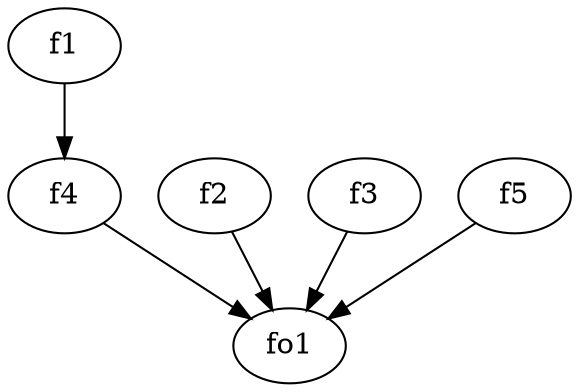 strict digraph  {
f1;
f2;
f3;
f4;
f5;
fo1;
f1 -> f4  [weight=2];
f2 -> fo1  [weight=2];
f3 -> fo1  [weight=2];
f4 -> fo1  [weight=2];
f5 -> fo1  [weight=2];
}
